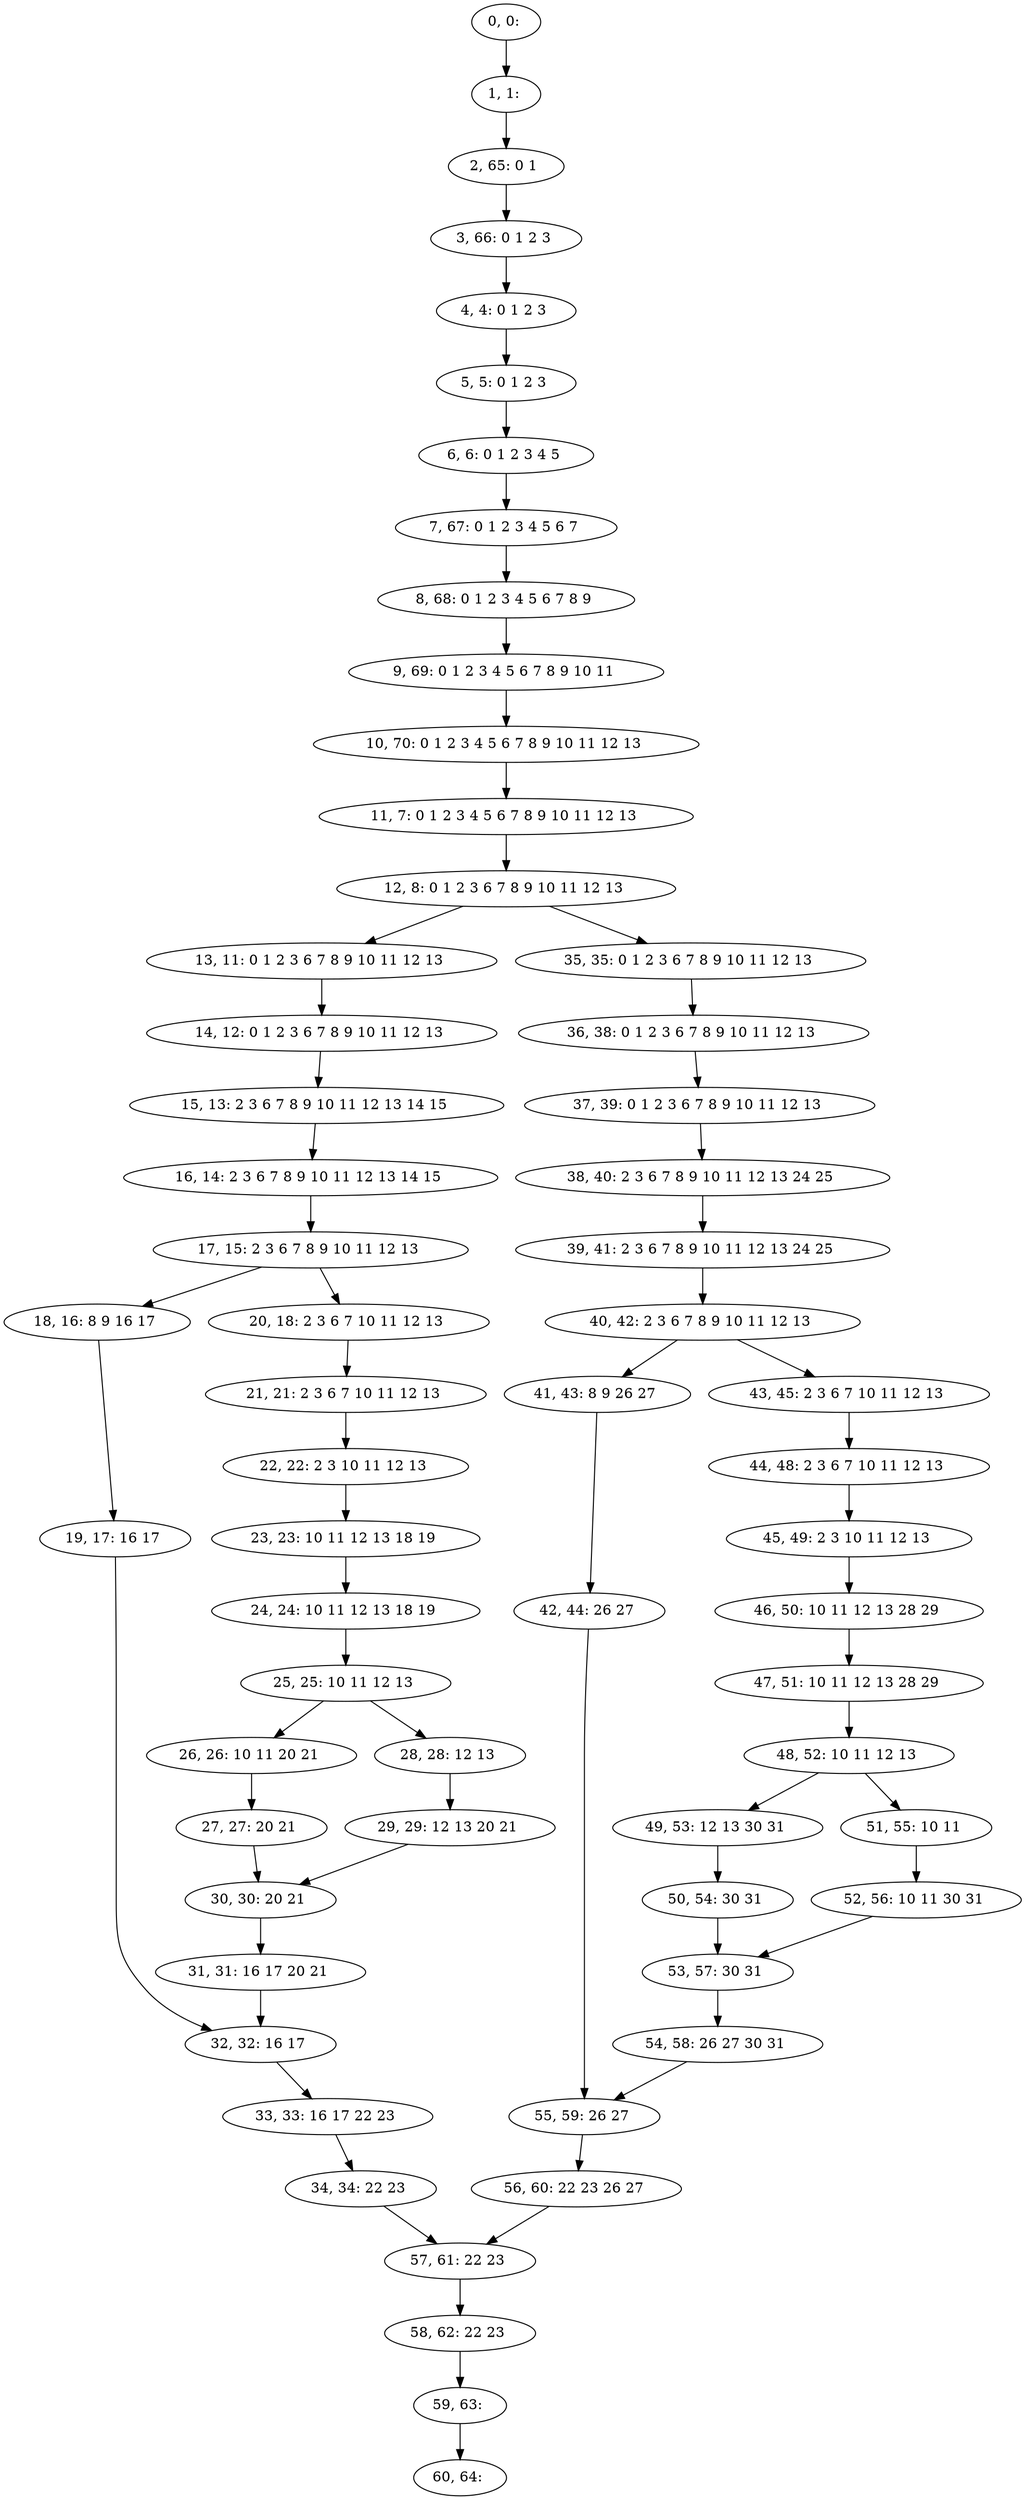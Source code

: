 digraph G {
0[label="0, 0: "];
1[label="1, 1: "];
2[label="2, 65: 0 1 "];
3[label="3, 66: 0 1 2 3 "];
4[label="4, 4: 0 1 2 3 "];
5[label="5, 5: 0 1 2 3 "];
6[label="6, 6: 0 1 2 3 4 5 "];
7[label="7, 67: 0 1 2 3 4 5 6 7 "];
8[label="8, 68: 0 1 2 3 4 5 6 7 8 9 "];
9[label="9, 69: 0 1 2 3 4 5 6 7 8 9 10 11 "];
10[label="10, 70: 0 1 2 3 4 5 6 7 8 9 10 11 12 13 "];
11[label="11, 7: 0 1 2 3 4 5 6 7 8 9 10 11 12 13 "];
12[label="12, 8: 0 1 2 3 6 7 8 9 10 11 12 13 "];
13[label="13, 11: 0 1 2 3 6 7 8 9 10 11 12 13 "];
14[label="14, 12: 0 1 2 3 6 7 8 9 10 11 12 13 "];
15[label="15, 13: 2 3 6 7 8 9 10 11 12 13 14 15 "];
16[label="16, 14: 2 3 6 7 8 9 10 11 12 13 14 15 "];
17[label="17, 15: 2 3 6 7 8 9 10 11 12 13 "];
18[label="18, 16: 8 9 16 17 "];
19[label="19, 17: 16 17 "];
20[label="20, 18: 2 3 6 7 10 11 12 13 "];
21[label="21, 21: 2 3 6 7 10 11 12 13 "];
22[label="22, 22: 2 3 10 11 12 13 "];
23[label="23, 23: 10 11 12 13 18 19 "];
24[label="24, 24: 10 11 12 13 18 19 "];
25[label="25, 25: 10 11 12 13 "];
26[label="26, 26: 10 11 20 21 "];
27[label="27, 27: 20 21 "];
28[label="28, 28: 12 13 "];
29[label="29, 29: 12 13 20 21 "];
30[label="30, 30: 20 21 "];
31[label="31, 31: 16 17 20 21 "];
32[label="32, 32: 16 17 "];
33[label="33, 33: 16 17 22 23 "];
34[label="34, 34: 22 23 "];
35[label="35, 35: 0 1 2 3 6 7 8 9 10 11 12 13 "];
36[label="36, 38: 0 1 2 3 6 7 8 9 10 11 12 13 "];
37[label="37, 39: 0 1 2 3 6 7 8 9 10 11 12 13 "];
38[label="38, 40: 2 3 6 7 8 9 10 11 12 13 24 25 "];
39[label="39, 41: 2 3 6 7 8 9 10 11 12 13 24 25 "];
40[label="40, 42: 2 3 6 7 8 9 10 11 12 13 "];
41[label="41, 43: 8 9 26 27 "];
42[label="42, 44: 26 27 "];
43[label="43, 45: 2 3 6 7 10 11 12 13 "];
44[label="44, 48: 2 3 6 7 10 11 12 13 "];
45[label="45, 49: 2 3 10 11 12 13 "];
46[label="46, 50: 10 11 12 13 28 29 "];
47[label="47, 51: 10 11 12 13 28 29 "];
48[label="48, 52: 10 11 12 13 "];
49[label="49, 53: 12 13 30 31 "];
50[label="50, 54: 30 31 "];
51[label="51, 55: 10 11 "];
52[label="52, 56: 10 11 30 31 "];
53[label="53, 57: 30 31 "];
54[label="54, 58: 26 27 30 31 "];
55[label="55, 59: 26 27 "];
56[label="56, 60: 22 23 26 27 "];
57[label="57, 61: 22 23 "];
58[label="58, 62: 22 23 "];
59[label="59, 63: "];
60[label="60, 64: "];
0->1 ;
1->2 ;
2->3 ;
3->4 ;
4->5 ;
5->6 ;
6->7 ;
7->8 ;
8->9 ;
9->10 ;
10->11 ;
11->12 ;
12->13 ;
12->35 ;
13->14 ;
14->15 ;
15->16 ;
16->17 ;
17->18 ;
17->20 ;
18->19 ;
19->32 ;
20->21 ;
21->22 ;
22->23 ;
23->24 ;
24->25 ;
25->26 ;
25->28 ;
26->27 ;
27->30 ;
28->29 ;
29->30 ;
30->31 ;
31->32 ;
32->33 ;
33->34 ;
34->57 ;
35->36 ;
36->37 ;
37->38 ;
38->39 ;
39->40 ;
40->41 ;
40->43 ;
41->42 ;
42->55 ;
43->44 ;
44->45 ;
45->46 ;
46->47 ;
47->48 ;
48->49 ;
48->51 ;
49->50 ;
50->53 ;
51->52 ;
52->53 ;
53->54 ;
54->55 ;
55->56 ;
56->57 ;
57->58 ;
58->59 ;
59->60 ;
}
